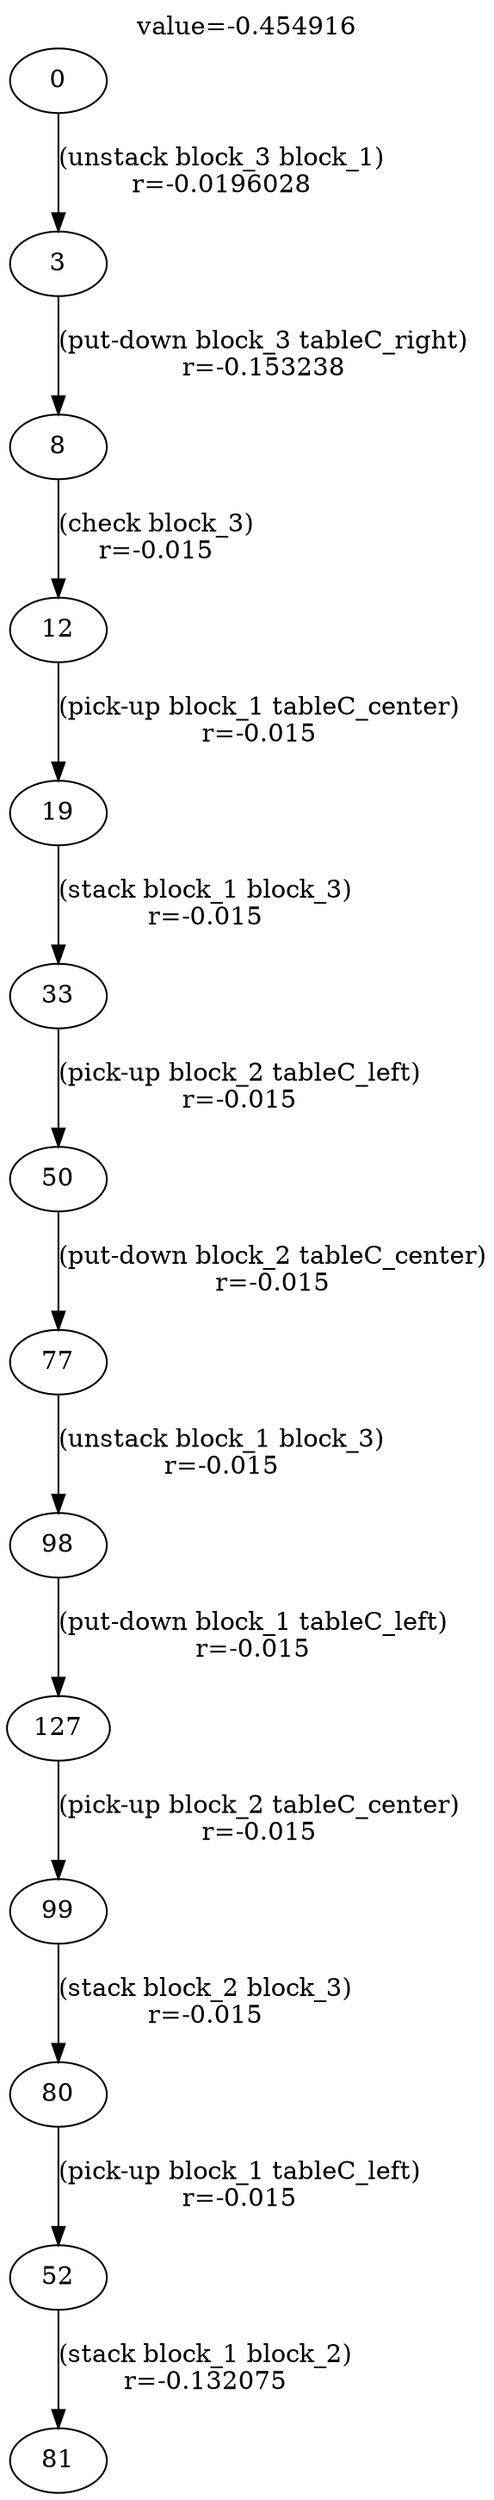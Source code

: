 digraph g{
label="value=-0.454916"
labelloc=top
0->3 [ label="(unstack block_3 block_1)
r=-0.0196028" ];
3->8 [ label="(put-down block_3 tableC_right)
r=-0.153238" ];
8->12 [ label="(check block_3)
r=-0.015" ];
12->19 [ label="(pick-up block_1 tableC_center)
r=-0.015" ];
19->33 [ label="(stack block_1 block_3)
r=-0.015" ];
33->50 [ label="(pick-up block_2 tableC_left)
r=-0.015" ];
50->77 [ label="(put-down block_2 tableC_center)
r=-0.015" ];
77->98 [ label="(unstack block_1 block_3)
r=-0.015" ];
98->127 [ label="(put-down block_1 tableC_left)
r=-0.015" ];
127->99 [ label="(pick-up block_2 tableC_center)
r=-0.015" ];
99->80 [ label="(stack block_2 block_3)
r=-0.015" ];
80->52 [ label="(pick-up block_1 tableC_left)
r=-0.015" ];
52->81 [ label="(stack block_1 block_2)
r=-0.132075" ];
}
